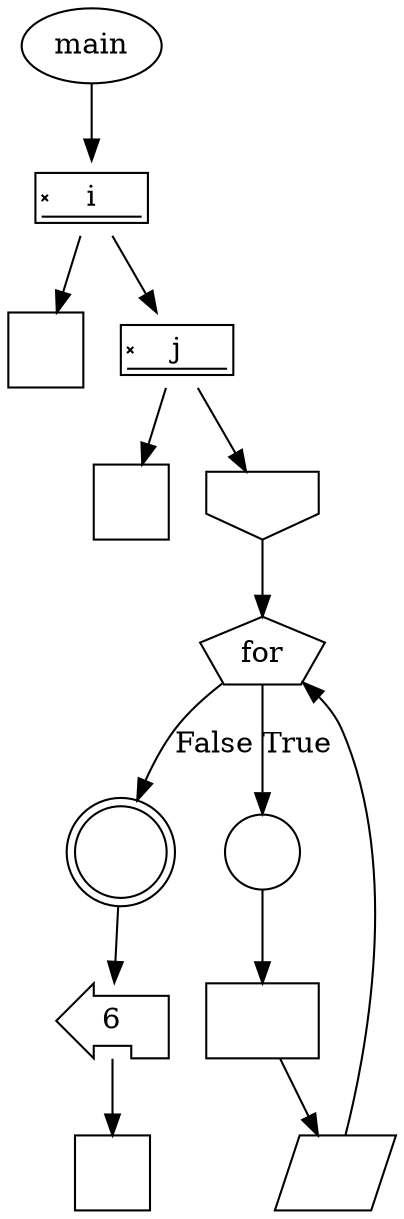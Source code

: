 digraph {
	graph [bb="0,0,177.99,570.5"];
	node [label="\N"];
	"f3915653-343d-467c-a522-689e86c44a2d"	[height=0.5,
		label=main,
		pos="30,552.5",
		shape=ellipse,
		width=0.82932];
	"179231cd-176d-48df-bf57-0942a8071bb5"	[height=0.5,
		label=i,
		pos="30,479.5",
		shape=signature,
		width=0.75];
	"f3915653-343d-467c-a522-689e86c44a2d" -> "179231cd-176d-48df-bf57-0942a8071bb5"	[pos="e,30,497.53 30,534.31 30,526.73 30,517.6 30,509.04"];
	"26174ef2-1109-4c0c-8ce2-173b39154d80"	[height=0.5,
		label="",
		pos="18,406.5",
		shape=square,
		width=0.5];
	"179231cd-176d-48df-bf57-0942a8071bb5" -> "26174ef2-1109-4c0c-8ce2-173b39154d80"	[pos="e,20.878,424.53 27.095,461.31 25.798,453.64 24.235,444.39 22.774,435.74"];
	"4dc628fc-aa70-4a14-ab91-c2c597501449"	[height=0.5,
		label=j,
		pos="81,406.5",
		shape=signature,
		width=0.75];
	"179231cd-176d-48df-bf57-0942a8071bb5" -> "4dc628fc-aa70-4a14-ab91-c2c597501449"	[pos="e,68.768,424.53 42.346,461.31 48.297,453.03 55.564,442.91 62.185,433.69"];
	"35573dba-c884-49a0-95df-9b402a12516c"	[height=0.5,
		label="",
		pos="59,333.5",
		shape=square,
		width=0.5];
	"4dc628fc-aa70-4a14-ab91-c2c597501449" -> "35573dba-c884-49a0-95df-9b402a12516c"	[pos="e,64.277,351.53 75.674,388.31 73.269,380.55 70.366,371.18 67.661,362.45"];
	"82be4ea8-fea0-4af0-9611-df8ca7a0faab"	[height=0.5,
		label="",
		pos="122,333.5",
		shape=invhouse,
		width=0.75];
	"4dc628fc-aa70-4a14-ab91-c2c597501449" -> "82be4ea8-fea0-4af0-9611-df8ca7a0faab"	[pos="e,114.09,348.21 90.925,388.31 96.202,379.17 102.77,367.81 108.5,357.88"];
	"ae49375c-4dd8-49dc-8868-d60cfde512ce"	[height=0.61111,
		label="",
		pos="61,168",
		shape=doublecircle,
		width=0.61111];
	"bd8ddee1-6f69-4684-a7be-a7bf6fb87b57"	[height=0.5,
		label=6,
		pos="50,91",
		shape=lpromoter,
		width=0.75];
	"ae49375c-4dd8-49dc-8868-d60cfde512ce" -> "bd8ddee1-6f69-4684-a7be-a7bf6fb87b57"	[pos="e,52.528,109.24 57.936,146.11 56.778,138.21 55.439,129.09 54.195,120.6"];
	"2b0c59c7-ebae-4890-a27a-94715429a344"	[height=0.5,
		label=for,
		pos="122,260.5",
		shape=pentagon,
		width=0.75];
	"82be4ea8-fea0-4af0-9611-df8ca7a0faab" -> "2b0c59c7-ebae-4890-a27a-94715429a344"	[pos="e,122,279.02 122,315.31 122,307.84 122,298.87 122,290.42"];
	"2b0c59c7-ebae-4890-a27a-94715429a344" -> "ae49375c-4dd8-49dc-8868-d60cfde512ce"	[label=False,
		lp="103.75,216.25",
		pos="e,69.523,188.75 107.45,245.62 101.47,239.48 94.736,231.97 89.5,224.5 83.992,216.64 78.883,207.58 74.556,199.08"];
	"431c5b03-784a-43f5-baa9-e2ea4d924bad"	[height=0.5,
		label="",
		pos="122,168",
		shape=circle,
		width=0.5];
	"2b0c59c7-ebae-4890-a27a-94715429a344" -> "431c5b03-784a-43f5-baa9-e2ea4d924bad"	[label=True,
		lp="134.75,216.25",
		pos="e,122,186.29 122,245.75 122,233.07 122,213.82 122,197.77"];
	"02b7fe98-cc5e-4b8a-9799-50c72c984ca9"	[height=0.5,
		label="",
		pos="122,91",
		shape=rect,
		width=0.75];
	"431c5b03-784a-43f5-baa9-e2ea4d924bad" -> "02b7fe98-cc5e-4b8a-9799-50c72c984ca9"	[pos="e,122,109.3 122,149.6 122,140.99 122,130.37 122,120.6"];
	"b3ed7ad7-28bd-4902-98e1-706b13f26310"	[height=0.5,
		label="",
		pos="150,18",
		shape=parallelogram,
		width=0.77756];
	"02b7fe98-cc5e-4b8a-9799-50c72c984ca9" -> "b3ed7ad7-28bd-4902-98e1-706b13f26310"	[pos="e,143.28,36.029 128.78,72.813 131.87,64.964 135.62,55.47 139.09,46.656"];
	"b3ed7ad7-28bd-4902-98e1-706b13f26310" -> "2b0c59c7-ebae-4890-a27a-94715429a344"	[pos="e,137.59,245.65 154.43,36.315 162.84,72.724 178.09,159.23 152,224.5 150.23,228.93 147.66,233.2 144.75,237.13"];
	"a05f735f-15a0-4214-af67-8b6bfe34efd1"	[height=0.5,
		label="",
		pos="50,18",
		shape=square,
		width=0.5];
	"bd8ddee1-6f69-4684-a7be-a7bf6fb87b57" -> "a05f735f-15a0-4214-af67-8b6bfe34efd1"	[pos="e,50,36.029 50,72.813 50,65.226 50,56.101 50,47.539"];
}
